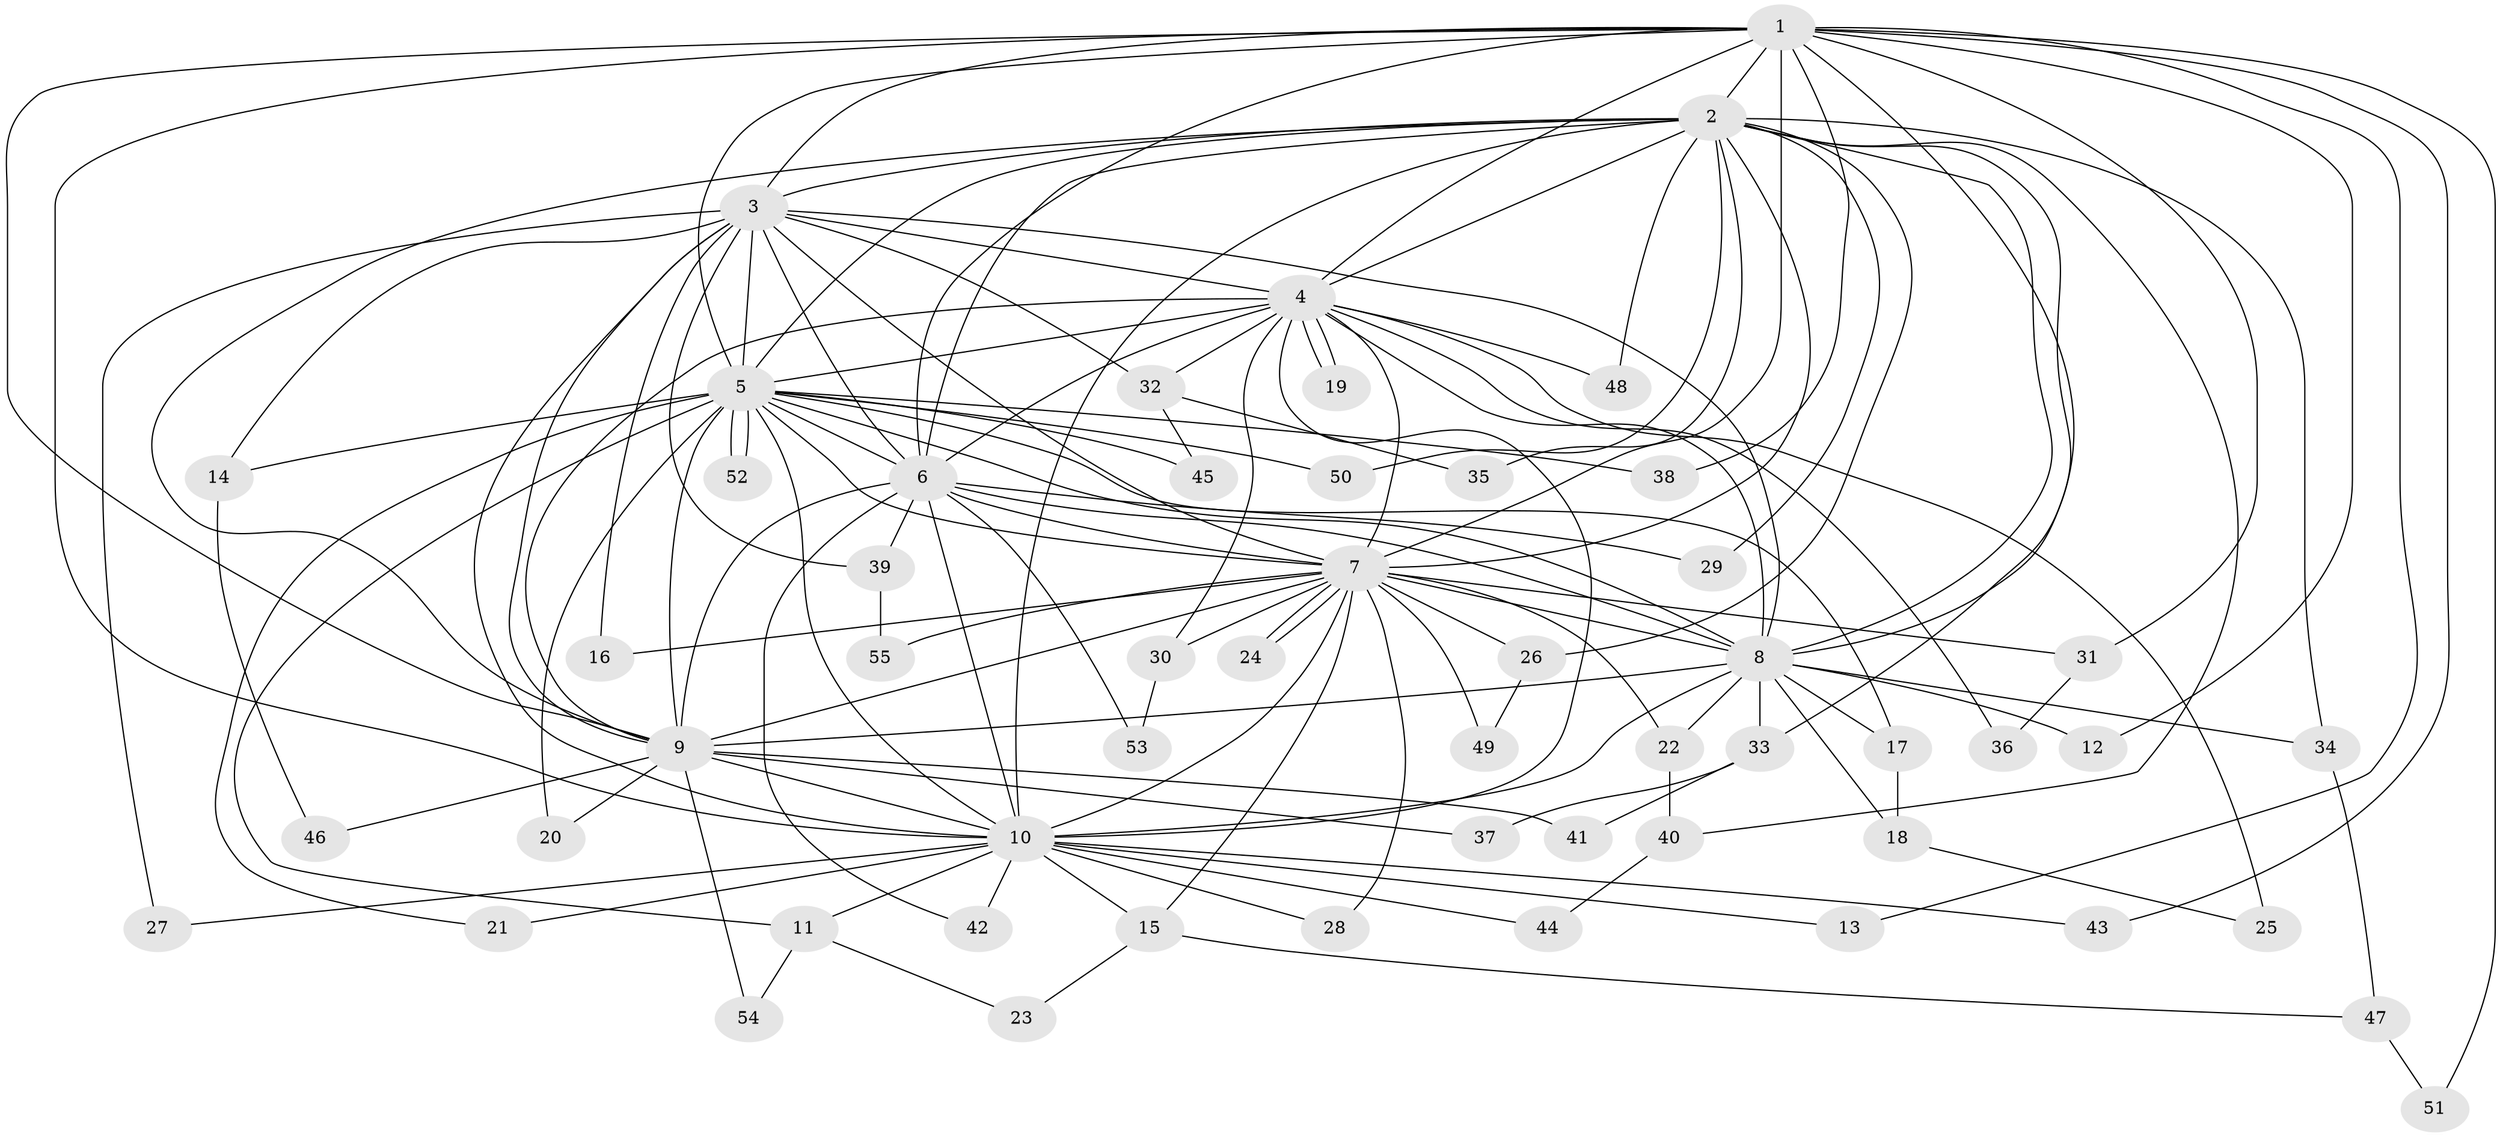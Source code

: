 // Generated by graph-tools (version 1.1) at 2025/01/03/09/25 03:01:32]
// undirected, 55 vertices, 135 edges
graph export_dot {
graph [start="1"]
  node [color=gray90,style=filled];
  1;
  2;
  3;
  4;
  5;
  6;
  7;
  8;
  9;
  10;
  11;
  12;
  13;
  14;
  15;
  16;
  17;
  18;
  19;
  20;
  21;
  22;
  23;
  24;
  25;
  26;
  27;
  28;
  29;
  30;
  31;
  32;
  33;
  34;
  35;
  36;
  37;
  38;
  39;
  40;
  41;
  42;
  43;
  44;
  45;
  46;
  47;
  48;
  49;
  50;
  51;
  52;
  53;
  54;
  55;
  1 -- 2;
  1 -- 3;
  1 -- 4;
  1 -- 5;
  1 -- 6;
  1 -- 7;
  1 -- 8;
  1 -- 9;
  1 -- 10;
  1 -- 12;
  1 -- 13;
  1 -- 31;
  1 -- 38;
  1 -- 43;
  1 -- 51;
  2 -- 3;
  2 -- 4;
  2 -- 5;
  2 -- 6;
  2 -- 7;
  2 -- 8;
  2 -- 9;
  2 -- 10;
  2 -- 26;
  2 -- 29;
  2 -- 33;
  2 -- 34;
  2 -- 35;
  2 -- 40;
  2 -- 48;
  2 -- 50;
  3 -- 4;
  3 -- 5;
  3 -- 6;
  3 -- 7;
  3 -- 8;
  3 -- 9;
  3 -- 10;
  3 -- 14;
  3 -- 16;
  3 -- 27;
  3 -- 32;
  3 -- 39;
  4 -- 5;
  4 -- 6;
  4 -- 7;
  4 -- 8;
  4 -- 9;
  4 -- 10;
  4 -- 19;
  4 -- 19;
  4 -- 25;
  4 -- 30;
  4 -- 32;
  4 -- 36;
  4 -- 48;
  5 -- 6;
  5 -- 7;
  5 -- 8;
  5 -- 9;
  5 -- 10;
  5 -- 11;
  5 -- 14;
  5 -- 17;
  5 -- 20;
  5 -- 21;
  5 -- 38;
  5 -- 45;
  5 -- 50;
  5 -- 52;
  5 -- 52;
  6 -- 7;
  6 -- 8;
  6 -- 9;
  6 -- 10;
  6 -- 29;
  6 -- 39;
  6 -- 42;
  6 -- 53;
  7 -- 8;
  7 -- 9;
  7 -- 10;
  7 -- 15;
  7 -- 16;
  7 -- 22;
  7 -- 24;
  7 -- 24;
  7 -- 26;
  7 -- 28;
  7 -- 30;
  7 -- 31;
  7 -- 49;
  7 -- 55;
  8 -- 9;
  8 -- 10;
  8 -- 12;
  8 -- 17;
  8 -- 18;
  8 -- 22;
  8 -- 33;
  8 -- 34;
  9 -- 10;
  9 -- 20;
  9 -- 37;
  9 -- 41;
  9 -- 46;
  9 -- 54;
  10 -- 11;
  10 -- 13;
  10 -- 15;
  10 -- 21;
  10 -- 27;
  10 -- 28;
  10 -- 42;
  10 -- 43;
  10 -- 44;
  11 -- 23;
  11 -- 54;
  14 -- 46;
  15 -- 23;
  15 -- 47;
  17 -- 18;
  18 -- 25;
  22 -- 40;
  26 -- 49;
  30 -- 53;
  31 -- 36;
  32 -- 35;
  32 -- 45;
  33 -- 37;
  33 -- 41;
  34 -- 47;
  39 -- 55;
  40 -- 44;
  47 -- 51;
}
